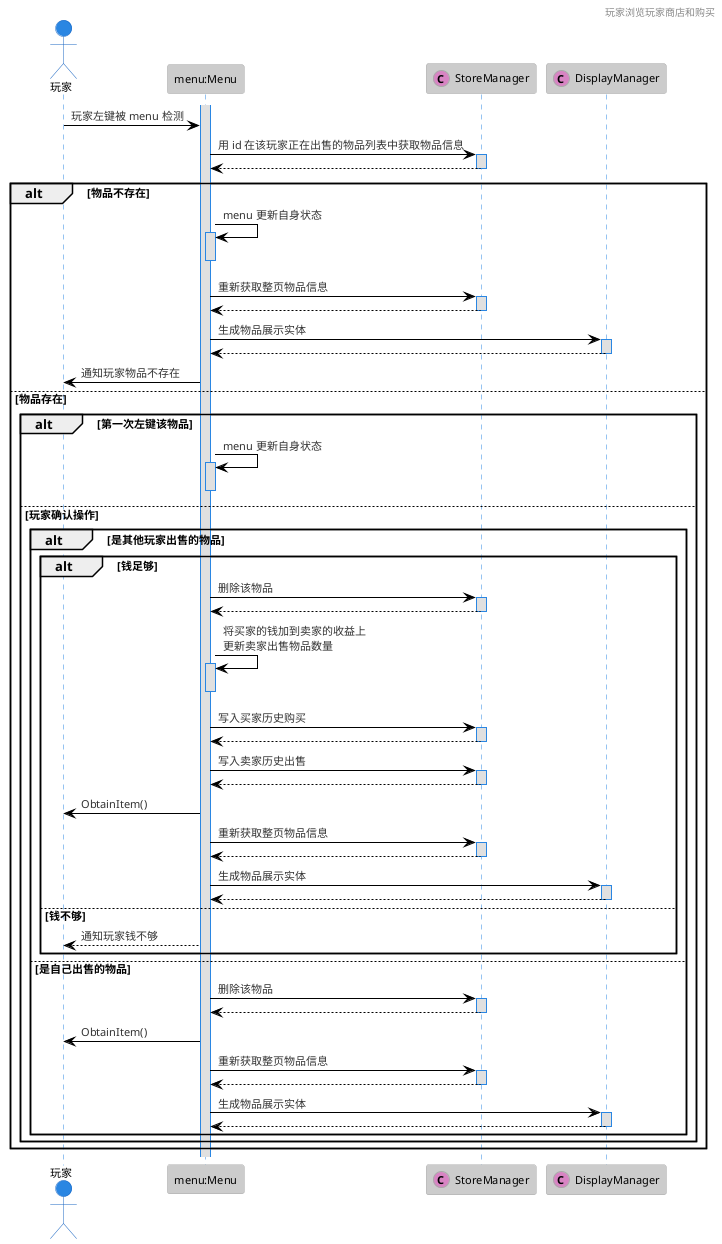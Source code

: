 @startuml sequence diagram
!theme reddress-lightblue

header 玩家浏览玩家商店和购买

actor 玩家 as player
participant "menu:Menu" as Menu
participant StoreManager <<(C, #d884c3)>>
participant DisplayManager <<(C, #d884c3)>>

activate Menu

player -> Menu : 玩家左键被 menu 检测
deactivate StoreManager
Menu -> StoreManager : 用 id 在该玩家正在出售的物品列表中获取物品信息
activate StoreManager
Menu <-- StoreManager
deactivate StoreManager
alt 物品不存在
   Menu -> Menu : menu 更新自身状态
   activate Menu
   deactivate Menu
   Menu -> StoreManager : 重新获取整页物品信息
   activate StoreManager
   Menu <-- StoreManager
   deactivate StoreManager
   Menu -> DisplayManager : 生成物品展示实体
   activate DisplayManager
   Menu <-- DisplayManager
   deactivate DisplayManager
   player <- Menu : 通知玩家物品不存在
else 物品存在
   alt 第一次左键该物品
      Menu -> Menu : menu 更新自身状态
      activate Menu
      deactivate Menu
   else 玩家确认操作
      alt 是其他玩家出售的物品
         alt 钱足够
            Menu -> StoreManager : 删除该物品
            activate StoreManager
            Menu <-- StoreManager
            deactivate StoreManager
            Menu -> Menu : 将买家的钱加到卖家的收益上\n更新卖家出售物品数量
            activate Menu
            deactivate Menu
            Menu -> StoreManager : 写入买家历史购买
            activate StoreManager
            Menu <-- StoreManager
            deactivate StoreManager
            Menu -> StoreManager : 写入卖家历史出售
            activate StoreManager
            Menu <-- StoreManager
            deactivate StoreManager
            player <- Menu : ObtainItem()
            Menu -> StoreManager : 重新获取整页物品信息
            activate StoreManager
            Menu <-- StoreManager
            deactivate StoreManager
            Menu -> DisplayManager : 生成物品展示实体
            activate DisplayManager
            Menu <-- DisplayManager
            deactivate DisplayManager
         else 钱不够
            player <-- Menu : 通知玩家钱不够
         end
      else 是自己出售的物品
         Menu -> StoreManager : 删除该物品
         activate StoreManager
         Menu <-- StoreManager
         deactivate StoreManager
         player <- Menu : ObtainItem()
         Menu -> StoreManager : 重新获取整页物品信息
         activate StoreManager
         Menu <-- StoreManager
         deactivate StoreManager
         Menu -> DisplayManager : 生成物品展示实体
         activate DisplayManager
         Menu <-- DisplayManager
         deactivate DisplayManager
      end
   end
end

@enduml